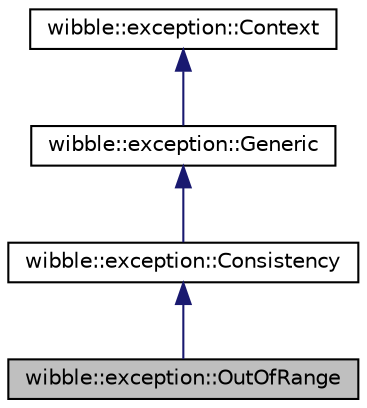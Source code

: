 digraph G
{
  edge [fontname="Helvetica",fontsize="10",labelfontname="Helvetica",labelfontsize="10"];
  node [fontname="Helvetica",fontsize="10",shape=record];
  Node1 [label="wibble::exception::OutOfRange",height=0.2,width=0.4,color="black", fillcolor="grey75", style="filled" fontcolor="black"];
  Node2 -> Node1 [dir="back",color="midnightblue",fontsize="10",style="solid",fontname="Helvetica"];
  Node2 [label="wibble::exception::Consistency",height=0.2,width=0.4,color="black", fillcolor="white", style="filled",URL="$classwibble_1_1exception_1_1Consistency.html",tooltip="Exception thrown when some consistency check fails."];
  Node3 -> Node2 [dir="back",color="midnightblue",fontsize="10",style="solid",fontname="Helvetica"];
  Node3 [label="wibble::exception::Generic",height=0.2,width=0.4,color="black", fillcolor="white", style="filled",URL="$classwibble_1_1exception_1_1Generic.html",tooltip="Base class for all exceptions."];
  Node4 -> Node3 [dir="back",color="midnightblue",fontsize="10",style="solid",fontname="Helvetica"];
  Node4 [label="wibble::exception::Context",height=0.2,width=0.4,color="black", fillcolor="white", style="filled",URL="$classwibble_1_1exception_1_1Context.html",tooltip="Store context information for an exception."];
}
